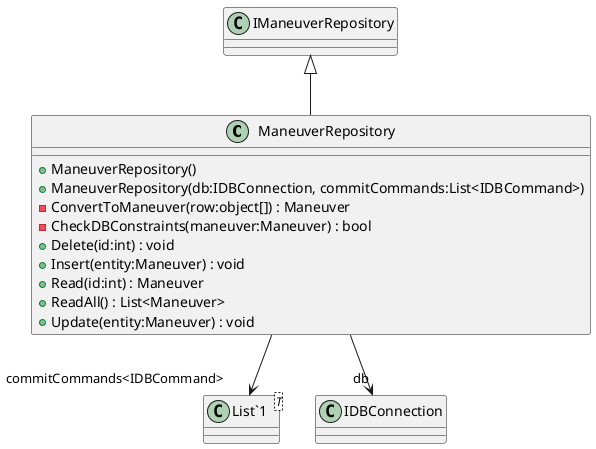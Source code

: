 @startuml
class ManeuverRepository {
    + ManeuverRepository()
    + ManeuverRepository(db:IDBConnection, commitCommands:List<IDBCommand>)
    - ConvertToManeuver(row:object[]) : Maneuver
    - CheckDBConstraints(maneuver:Maneuver) : bool
    + Delete(id:int) : void
    + Insert(entity:Maneuver) : void
    + Read(id:int) : Maneuver
    + ReadAll() : List<Maneuver>
    + Update(entity:Maneuver) : void
}
class "List`1"<T> {
}
IManeuverRepository <|-- ManeuverRepository
ManeuverRepository --> "db" IDBConnection
ManeuverRepository --> "commitCommands<IDBCommand>" "List`1"
@enduml
